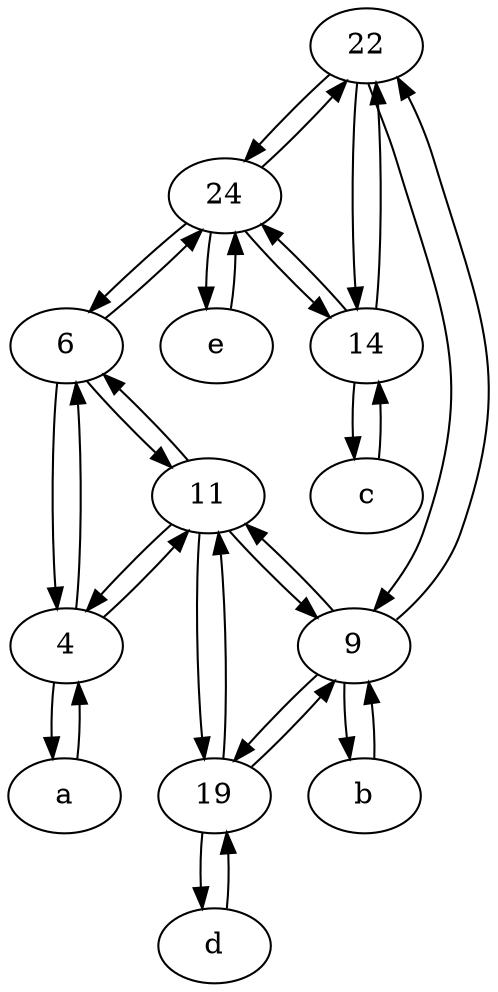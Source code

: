 digraph  {
	22;
	e [pos="30,50!"];
	11;
	24;
	14;
	d [pos="20,30!"];
	9;
	19;
	6;
	c [pos="20,10!"];
	b [pos="50,20!"];
	4;
	a [pos="40,10!"];
	11 -> 9;
	24 -> 22;
	19 -> 9;
	22 -> 9;
	6 -> 4;
	14 -> 24;
	22 -> 24;
	19 -> d;
	14 -> c;
	d -> 19;
	9 -> 19;
	24 -> e;
	a -> 4;
	4 -> 6;
	11 -> 4;
	4 -> 11;
	22 -> 14;
	9 -> b;
	11 -> 19;
	24 -> 14;
	19 -> 11;
	4 -> a;
	6 -> 24;
	9 -> 22;
	11 -> 6;
	6 -> 11;
	24 -> 6;
	b -> 9;
	e -> 24;
	c -> 14;
	9 -> 11;
	14 -> 22;

	}